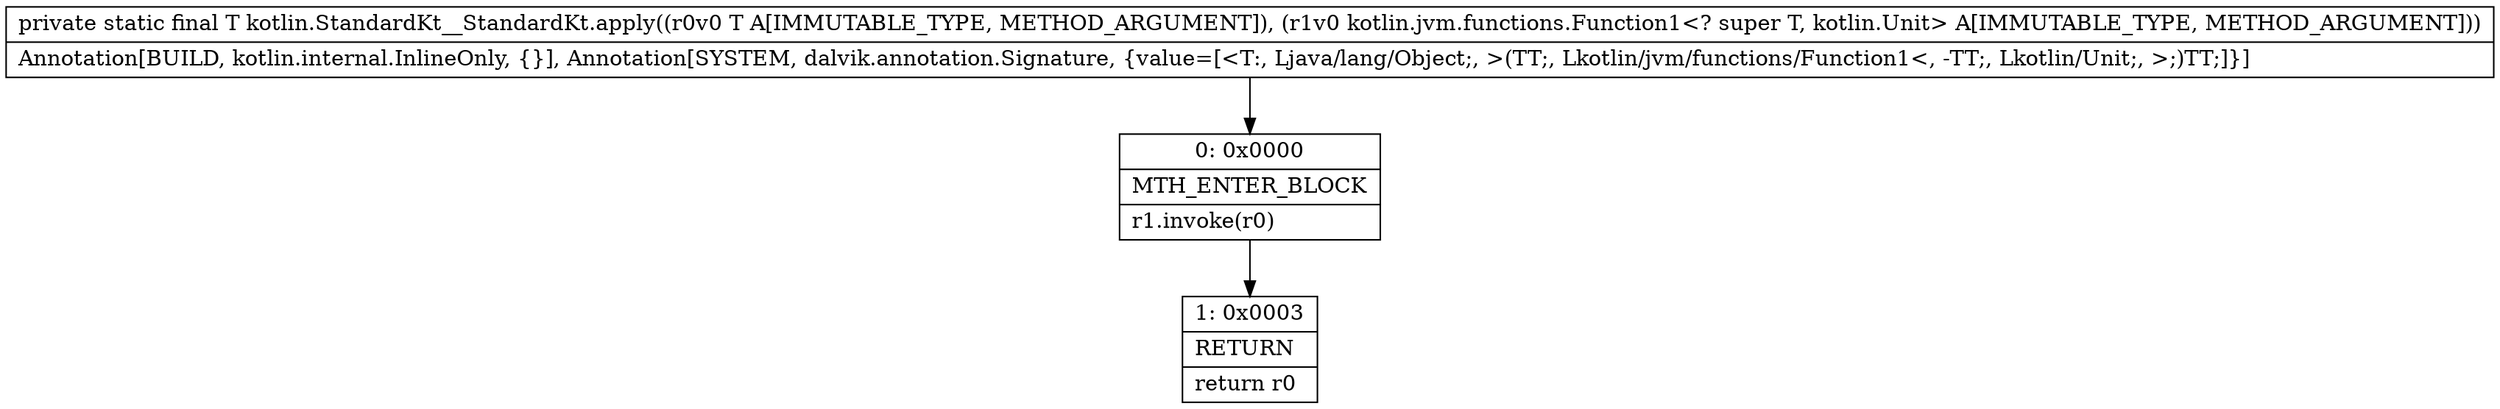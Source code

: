 digraph "CFG forkotlin.StandardKt__StandardKt.apply(Ljava\/lang\/Object;Lkotlin\/jvm\/functions\/Function1;)Ljava\/lang\/Object;" {
Node_0 [shape=record,label="{0\:\ 0x0000|MTH_ENTER_BLOCK\l|r1.invoke(r0)\l}"];
Node_1 [shape=record,label="{1\:\ 0x0003|RETURN\l|return r0\l}"];
MethodNode[shape=record,label="{private static final T kotlin.StandardKt__StandardKt.apply((r0v0 T A[IMMUTABLE_TYPE, METHOD_ARGUMENT]), (r1v0 kotlin.jvm.functions.Function1\<? super T, kotlin.Unit\> A[IMMUTABLE_TYPE, METHOD_ARGUMENT]))  | Annotation[BUILD, kotlin.internal.InlineOnly, \{\}], Annotation[SYSTEM, dalvik.annotation.Signature, \{value=[\<T:, Ljava\/lang\/Object;, \>(TT;, Lkotlin\/jvm\/functions\/Function1\<, \-TT;, Lkotlin\/Unit;, \>;)TT;]\}]\l}"];
MethodNode -> Node_0;
Node_0 -> Node_1;
}

